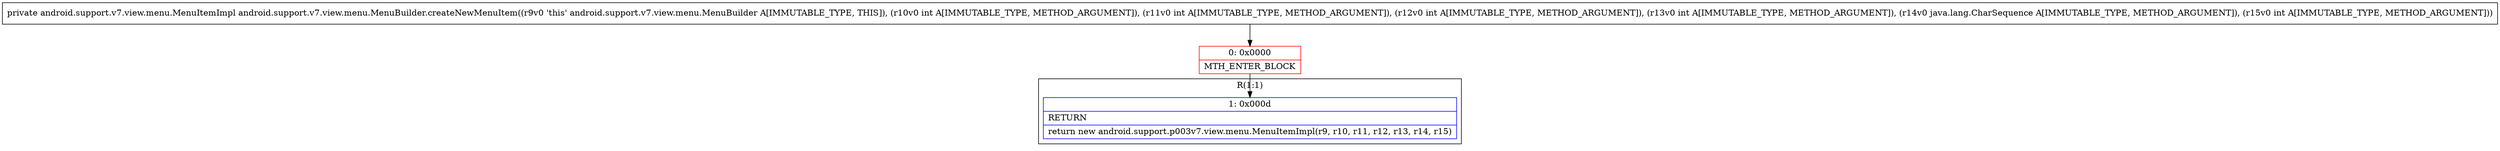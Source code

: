 digraph "CFG forandroid.support.v7.view.menu.MenuBuilder.createNewMenuItem(IIIILjava\/lang\/CharSequence;I)Landroid\/support\/v7\/view\/menu\/MenuItemImpl;" {
subgraph cluster_Region_1468710211 {
label = "R(1:1)";
node [shape=record,color=blue];
Node_1 [shape=record,label="{1\:\ 0x000d|RETURN\l|return new android.support.p003v7.view.menu.MenuItemImpl(r9, r10, r11, r12, r13, r14, r15)\l}"];
}
Node_0 [shape=record,color=red,label="{0\:\ 0x0000|MTH_ENTER_BLOCK\l}"];
MethodNode[shape=record,label="{private android.support.v7.view.menu.MenuItemImpl android.support.v7.view.menu.MenuBuilder.createNewMenuItem((r9v0 'this' android.support.v7.view.menu.MenuBuilder A[IMMUTABLE_TYPE, THIS]), (r10v0 int A[IMMUTABLE_TYPE, METHOD_ARGUMENT]), (r11v0 int A[IMMUTABLE_TYPE, METHOD_ARGUMENT]), (r12v0 int A[IMMUTABLE_TYPE, METHOD_ARGUMENT]), (r13v0 int A[IMMUTABLE_TYPE, METHOD_ARGUMENT]), (r14v0 java.lang.CharSequence A[IMMUTABLE_TYPE, METHOD_ARGUMENT]), (r15v0 int A[IMMUTABLE_TYPE, METHOD_ARGUMENT])) }"];
MethodNode -> Node_0;
Node_0 -> Node_1;
}

